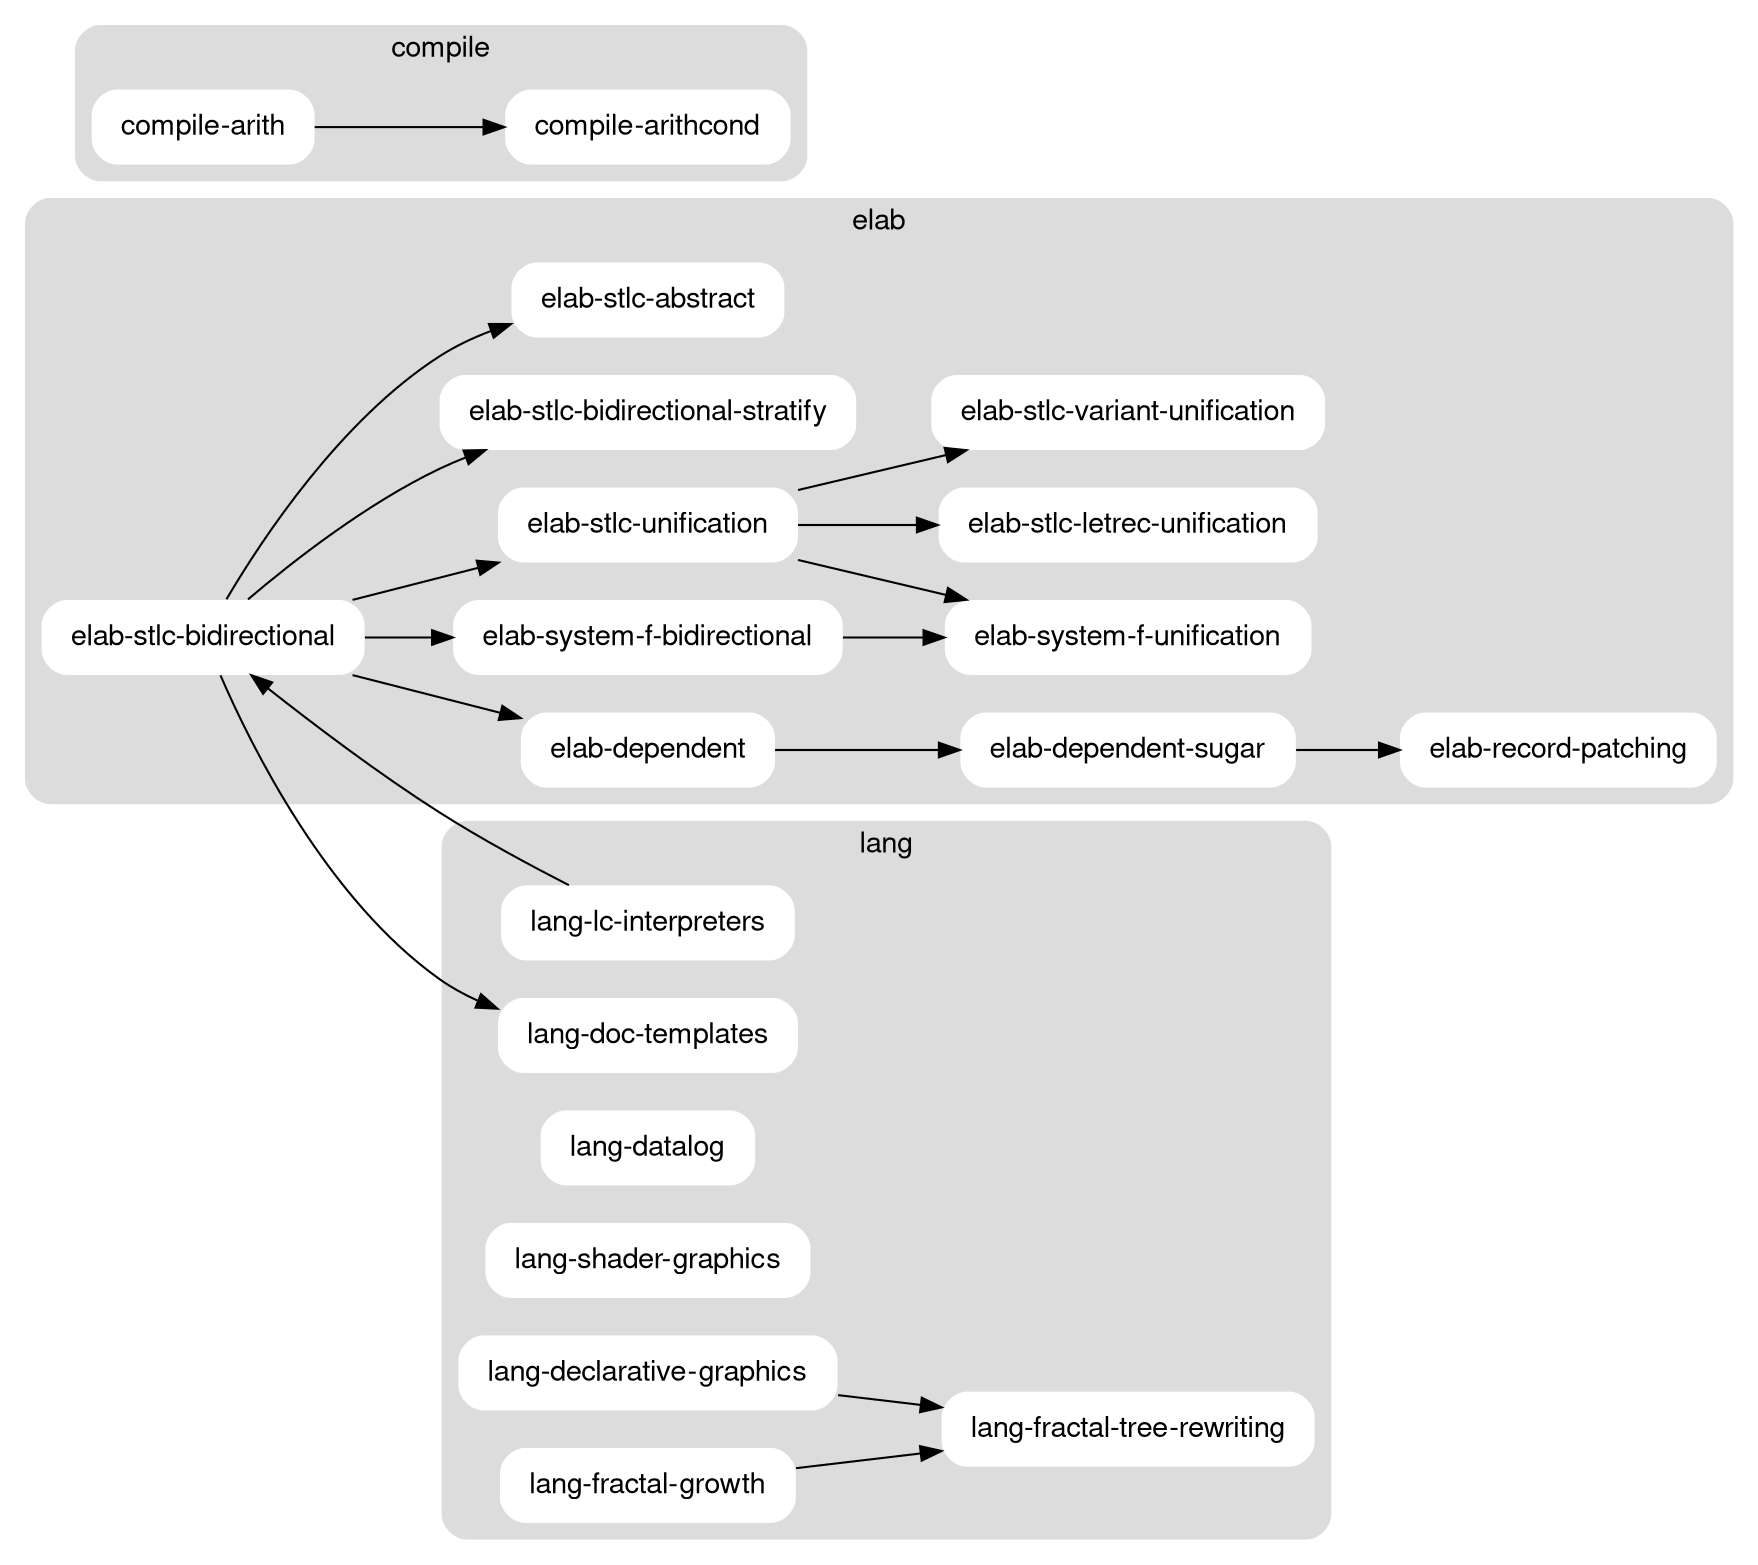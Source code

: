 // dot -Tsvg garden.dot > garden.svg
// dot -Tpng garden.dot | imgcat

digraph garden {

  graph [
    color = "none",
    fillcolor = "gainsboro",
    fontname = "Helvetica,Arial,sans-serif",
    rankdir = LR,
    style = "filled, rounded",
  ];

  node [
    color = "none",
    fillcolor = "white",
    fontname = "Helvetica,Arial,sans-serif",
    margin = "0.2, 0.0",
    shape = "box",
    style = "filled, rounded",
  ];

  subgraph elab {
    label = "elab";
    cluster = true;

    "elab-dependent" [URL = "./elab-dependent/"];
    "elab-dependent-sugar" [URL = "./elab-dependent-sugar/"];
    "elab-record-patching" [URL = "./elab-record-patching/"];

    "elab-system-f-bidirectional" [URL = "./elab-system-f-bidirectional"];
    "elab-system-f-unification" [URL = "./elab-system-f-unification"];

    "elab-stlc-bidirectional" [URL = "./elab-stlc-bidirectional"];
    "elab-stlc-unification" [URL = "./elab-stlc-unification"];
    "elab-stlc-letrec-unification" [URL = "./elab-stlc-letrec-unification"];
    "elab-stlc-variant-unification" [URL = "./elab-stlc-variant-unification"];
    "elab-stlc-bidirectional-stratify" [URL = "./elab-stlc-bidirectional"];
    "elab-stlc-abstract" [URL = "./elab-stlc-abstract"];
  }

  subgraph compile {
    label = "compile";
    cluster = true;

    "compile-arith" [URL = "./compile-arith/"];
    "compile-arithcond" [URL = "./compile-arithcond/"];
  }

  subgraph lang {
    label = "lang";
    cluster = true;

    "lang-lc-interpreters" [URL = "./lang-lc-interpreters/"];
    "lang-doc-templates" [URL = "./lang-doc-templates/"];
    "lang-datalog" [URL = "./lang-datalog/"];
    "lang-shader-graphics" [URL = "./lang-shader-graphics/"];
    "lang-declarative-graphics" [URL = "./lang-declarative-graphics/"];
    "lang-fractal-growth" [URL = "./lang-fractal-growth/"];
    "lang-fractal-tree-rewriting" [URL = "./lang-fractal-tree-rewriting/"];
  }

  "elab-stlc-bidirectional" -> "elab-stlc-bidirectional-stratify";
  "elab-stlc-bidirectional" -> "elab-stlc-unification";
  "elab-stlc-bidirectional" -> "elab-stlc-abstract";
  "elab-stlc-bidirectional" -> "elab-system-f-bidirectional";
  "elab-stlc-bidirectional" -> "elab-dependent";
  "elab-stlc-bidirectional" -> "lang-doc-templates";
  "elab-stlc-unification" -> "elab-stlc-letrec-unification";
  "elab-stlc-unification" -> "elab-stlc-variant-unification";
  "elab-stlc-unification" -> "elab-system-f-unification";
  "elab-system-f-bidirectional" -> "elab-system-f-unification";
  "elab-dependent" -> "elab-dependent-sugar";
  "elab-dependent-sugar" -> "elab-record-patching";
  "compile-arith" -> "compile-arithcond";
  "lang-lc-interpreters" -> "elab-stlc-bidirectional";
  "lang-fractal-growth" -> "lang-fractal-tree-rewriting";
  "lang-declarative-graphics" -> "lang-fractal-tree-rewriting";

}
